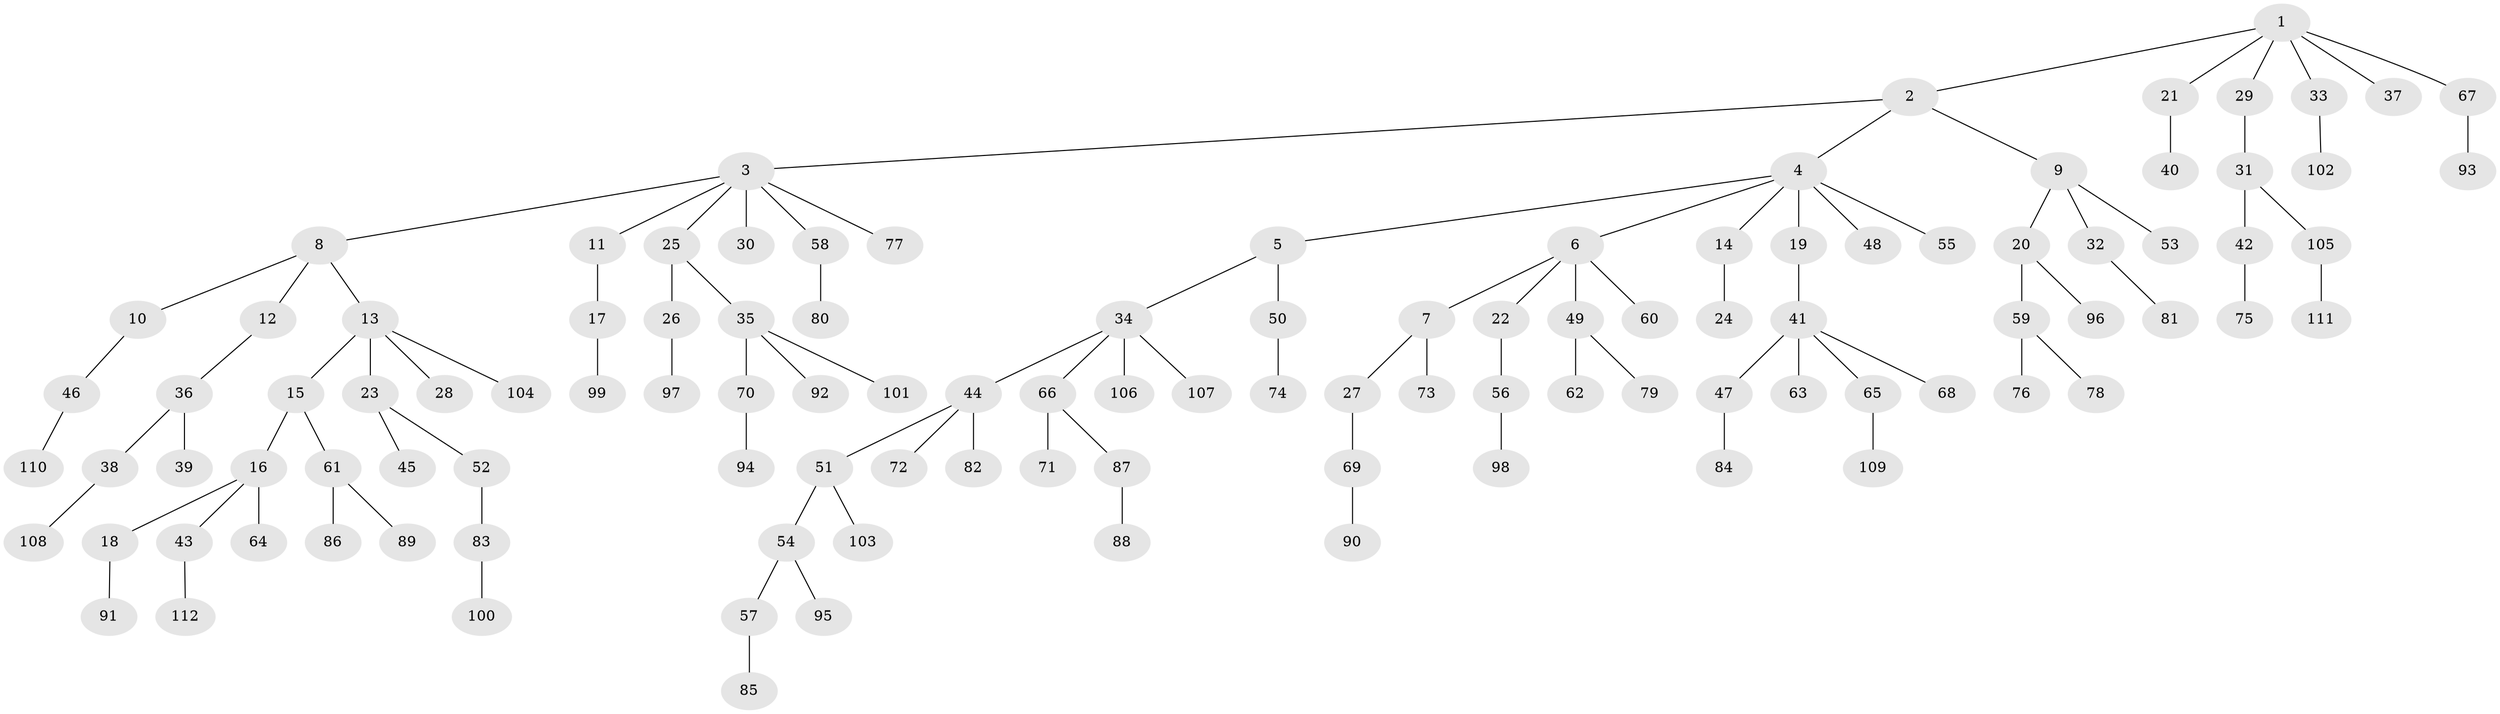 // coarse degree distribution, {5: 0.025, 4: 0.0875, 6: 0.025, 3: 0.1375, 2: 0.2125, 1: 0.5125}
// Generated by graph-tools (version 1.1) at 2025/51/03/04/25 22:51:41]
// undirected, 112 vertices, 111 edges
graph export_dot {
  node [color=gray90,style=filled];
  1;
  2;
  3;
  4;
  5;
  6;
  7;
  8;
  9;
  10;
  11;
  12;
  13;
  14;
  15;
  16;
  17;
  18;
  19;
  20;
  21;
  22;
  23;
  24;
  25;
  26;
  27;
  28;
  29;
  30;
  31;
  32;
  33;
  34;
  35;
  36;
  37;
  38;
  39;
  40;
  41;
  42;
  43;
  44;
  45;
  46;
  47;
  48;
  49;
  50;
  51;
  52;
  53;
  54;
  55;
  56;
  57;
  58;
  59;
  60;
  61;
  62;
  63;
  64;
  65;
  66;
  67;
  68;
  69;
  70;
  71;
  72;
  73;
  74;
  75;
  76;
  77;
  78;
  79;
  80;
  81;
  82;
  83;
  84;
  85;
  86;
  87;
  88;
  89;
  90;
  91;
  92;
  93;
  94;
  95;
  96;
  97;
  98;
  99;
  100;
  101;
  102;
  103;
  104;
  105;
  106;
  107;
  108;
  109;
  110;
  111;
  112;
  1 -- 2;
  1 -- 21;
  1 -- 29;
  1 -- 33;
  1 -- 37;
  1 -- 67;
  2 -- 3;
  2 -- 4;
  2 -- 9;
  3 -- 8;
  3 -- 11;
  3 -- 25;
  3 -- 30;
  3 -- 58;
  3 -- 77;
  4 -- 5;
  4 -- 6;
  4 -- 14;
  4 -- 19;
  4 -- 48;
  4 -- 55;
  5 -- 34;
  5 -- 50;
  6 -- 7;
  6 -- 22;
  6 -- 49;
  6 -- 60;
  7 -- 27;
  7 -- 73;
  8 -- 10;
  8 -- 12;
  8 -- 13;
  9 -- 20;
  9 -- 32;
  9 -- 53;
  10 -- 46;
  11 -- 17;
  12 -- 36;
  13 -- 15;
  13 -- 23;
  13 -- 28;
  13 -- 104;
  14 -- 24;
  15 -- 16;
  15 -- 61;
  16 -- 18;
  16 -- 43;
  16 -- 64;
  17 -- 99;
  18 -- 91;
  19 -- 41;
  20 -- 59;
  20 -- 96;
  21 -- 40;
  22 -- 56;
  23 -- 45;
  23 -- 52;
  25 -- 26;
  25 -- 35;
  26 -- 97;
  27 -- 69;
  29 -- 31;
  31 -- 42;
  31 -- 105;
  32 -- 81;
  33 -- 102;
  34 -- 44;
  34 -- 66;
  34 -- 106;
  34 -- 107;
  35 -- 70;
  35 -- 92;
  35 -- 101;
  36 -- 38;
  36 -- 39;
  38 -- 108;
  41 -- 47;
  41 -- 63;
  41 -- 65;
  41 -- 68;
  42 -- 75;
  43 -- 112;
  44 -- 51;
  44 -- 72;
  44 -- 82;
  46 -- 110;
  47 -- 84;
  49 -- 62;
  49 -- 79;
  50 -- 74;
  51 -- 54;
  51 -- 103;
  52 -- 83;
  54 -- 57;
  54 -- 95;
  56 -- 98;
  57 -- 85;
  58 -- 80;
  59 -- 76;
  59 -- 78;
  61 -- 86;
  61 -- 89;
  65 -- 109;
  66 -- 71;
  66 -- 87;
  67 -- 93;
  69 -- 90;
  70 -- 94;
  83 -- 100;
  87 -- 88;
  105 -- 111;
}
